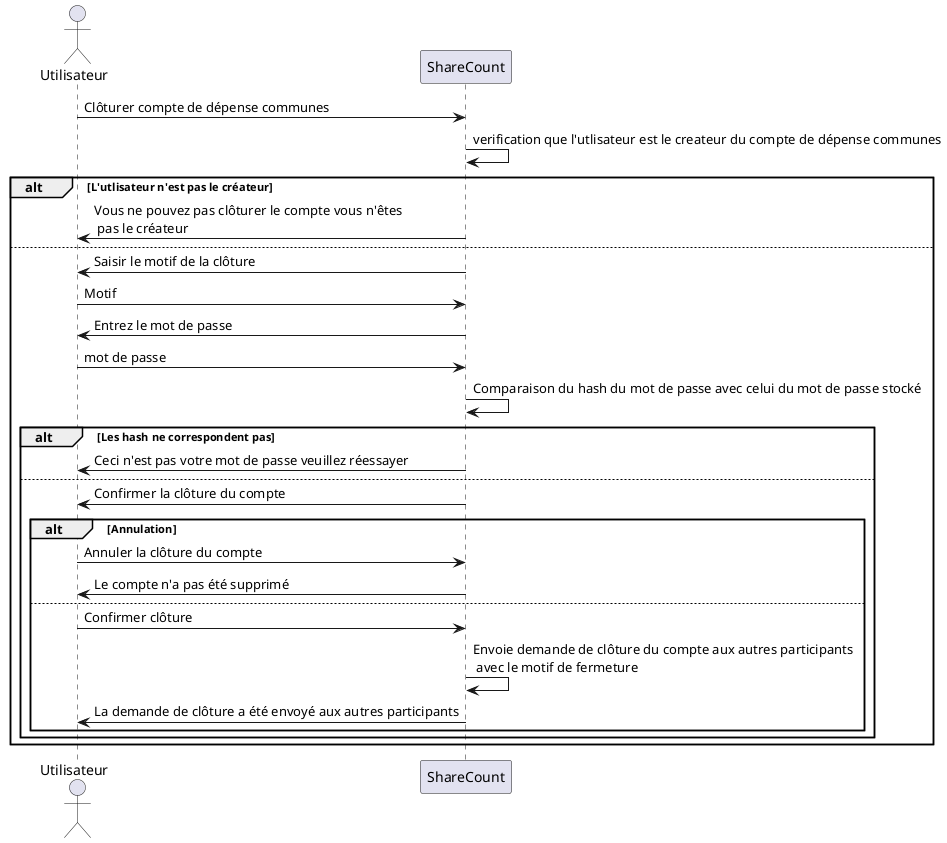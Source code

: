 @startuml  Clôturer un compte de dépense communes

actor Utilisateur as user
participant ShareCount as sc
'juste le créateur peut cloturer
' Les compte déjà clôturés ne peuvent pas être sélectionné
user 	-> sc 		: Clôturer compte de dépense communes
sc 	->	sc : verification que l'utlisateur est le createur du compte de dépense communes
alt L'utlisateur n'est pas le créateur
user <- sc : Vous ne pouvez pas clôturer le compte vous n'êtes\n pas le créateur
else
user 	<- sc 		: Saisir le motif de la clôture
user 	-> sc 	: Motif
user 	<- 	sc : Entrez le mot de passe
user 	-> 	sc : mot de passe
sc 	->	sc : Comparaison du hash du mot de passe avec celui du mot de passe stocké
alt Les hash ne correspondent pas
user 	<- 	sc : Ceci n'est pas votre mot de passe veuillez réessayer
else
user 	<- 	sc	: Confirmer la clôture du compte
alt Annulation
user -> sc : Annuler la clôture du compte
sc -> user : Le compte n'a pas été supprimé
else
user -> sc 			: Confirmer clôture
sc -> sc 				: Envoie demande de clôture du compte aux autres participants\n avec le motif de fermeture
user 	<- sc 		: La demande de clôture a été envoyé aux autres participants
end
end
end
@enduml